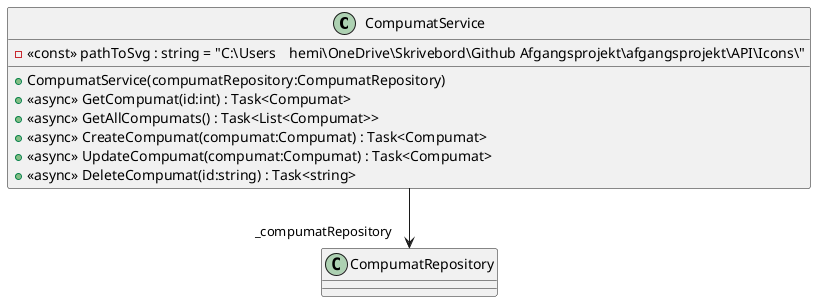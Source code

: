 @startuml
class CompumatService {
    - <<const>> pathToSvg : string = "C:\\Users\\themi\\OneDrive\\Skrivebord\\Github Afgangsprojekt\\afgangsprojekt\\API\\Icons\\"
    + CompumatService(compumatRepository:CompumatRepository)
    + <<async>> GetCompumat(id:int) : Task<Compumat>
    + <<async>> GetAllCompumats() : Task<List<Compumat>>
    + <<async>> CreateCompumat(compumat:Compumat) : Task<Compumat>
    + <<async>> UpdateCompumat(compumat:Compumat) : Task<Compumat>
    + <<async>> DeleteCompumat(id:string) : Task<string>
}
CompumatService --> "_compumatRepository" CompumatRepository
@enduml
